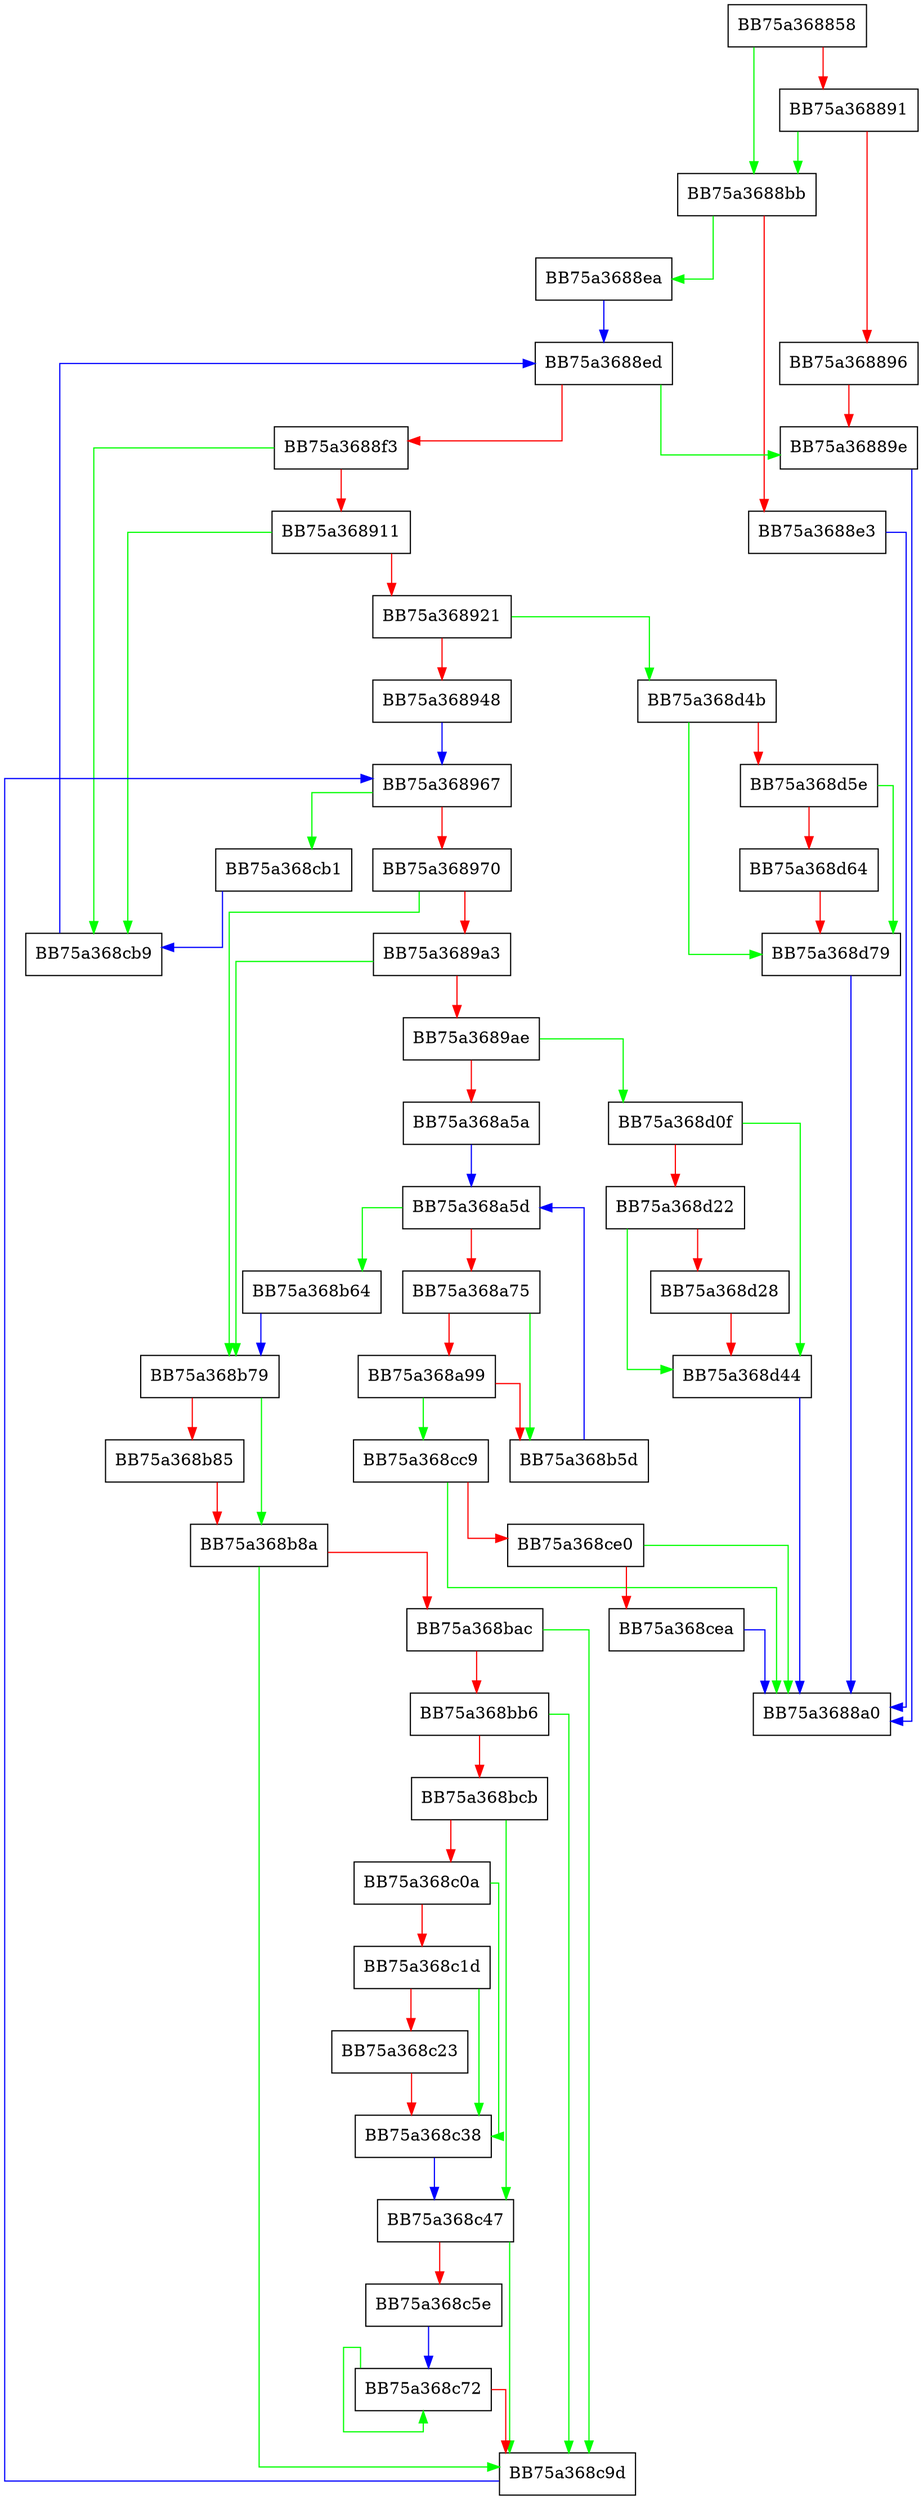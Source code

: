 digraph report_latent_threats {
  node [shape="box"];
  graph [splines=ortho];
  BB75a368858 -> BB75a3688bb [color="green"];
  BB75a368858 -> BB75a368891 [color="red"];
  BB75a368891 -> BB75a3688bb [color="green"];
  BB75a368891 -> BB75a368896 [color="red"];
  BB75a368896 -> BB75a36889e [color="red"];
  BB75a36889e -> BB75a3688a0 [color="blue"];
  BB75a3688bb -> BB75a3688ea [color="green"];
  BB75a3688bb -> BB75a3688e3 [color="red"];
  BB75a3688e3 -> BB75a3688a0 [color="blue"];
  BB75a3688ea -> BB75a3688ed [color="blue"];
  BB75a3688ed -> BB75a36889e [color="green"];
  BB75a3688ed -> BB75a3688f3 [color="red"];
  BB75a3688f3 -> BB75a368cb9 [color="green"];
  BB75a3688f3 -> BB75a368911 [color="red"];
  BB75a368911 -> BB75a368cb9 [color="green"];
  BB75a368911 -> BB75a368921 [color="red"];
  BB75a368921 -> BB75a368d4b [color="green"];
  BB75a368921 -> BB75a368948 [color="red"];
  BB75a368948 -> BB75a368967 [color="blue"];
  BB75a368967 -> BB75a368cb1 [color="green"];
  BB75a368967 -> BB75a368970 [color="red"];
  BB75a368970 -> BB75a368b79 [color="green"];
  BB75a368970 -> BB75a3689a3 [color="red"];
  BB75a3689a3 -> BB75a368b79 [color="green"];
  BB75a3689a3 -> BB75a3689ae [color="red"];
  BB75a3689ae -> BB75a368d0f [color="green"];
  BB75a3689ae -> BB75a368a5a [color="red"];
  BB75a368a5a -> BB75a368a5d [color="blue"];
  BB75a368a5d -> BB75a368b64 [color="green"];
  BB75a368a5d -> BB75a368a75 [color="red"];
  BB75a368a75 -> BB75a368b5d [color="green"];
  BB75a368a75 -> BB75a368a99 [color="red"];
  BB75a368a99 -> BB75a368cc9 [color="green"];
  BB75a368a99 -> BB75a368b5d [color="red"];
  BB75a368b5d -> BB75a368a5d [color="blue"];
  BB75a368b64 -> BB75a368b79 [color="blue"];
  BB75a368b79 -> BB75a368b8a [color="green"];
  BB75a368b79 -> BB75a368b85 [color="red"];
  BB75a368b85 -> BB75a368b8a [color="red"];
  BB75a368b8a -> BB75a368c9d [color="green"];
  BB75a368b8a -> BB75a368bac [color="red"];
  BB75a368bac -> BB75a368c9d [color="green"];
  BB75a368bac -> BB75a368bb6 [color="red"];
  BB75a368bb6 -> BB75a368c9d [color="green"];
  BB75a368bb6 -> BB75a368bcb [color="red"];
  BB75a368bcb -> BB75a368c47 [color="green"];
  BB75a368bcb -> BB75a368c0a [color="red"];
  BB75a368c0a -> BB75a368c38 [color="green"];
  BB75a368c0a -> BB75a368c1d [color="red"];
  BB75a368c1d -> BB75a368c38 [color="green"];
  BB75a368c1d -> BB75a368c23 [color="red"];
  BB75a368c23 -> BB75a368c38 [color="red"];
  BB75a368c38 -> BB75a368c47 [color="blue"];
  BB75a368c47 -> BB75a368c9d [color="green"];
  BB75a368c47 -> BB75a368c5e [color="red"];
  BB75a368c5e -> BB75a368c72 [color="blue"];
  BB75a368c72 -> BB75a368c72 [color="green"];
  BB75a368c72 -> BB75a368c9d [color="red"];
  BB75a368c9d -> BB75a368967 [color="blue"];
  BB75a368cb1 -> BB75a368cb9 [color="blue"];
  BB75a368cb9 -> BB75a3688ed [color="blue"];
  BB75a368cc9 -> BB75a3688a0 [color="green"];
  BB75a368cc9 -> BB75a368ce0 [color="red"];
  BB75a368ce0 -> BB75a3688a0 [color="green"];
  BB75a368ce0 -> BB75a368cea [color="red"];
  BB75a368cea -> BB75a3688a0 [color="blue"];
  BB75a368d0f -> BB75a368d44 [color="green"];
  BB75a368d0f -> BB75a368d22 [color="red"];
  BB75a368d22 -> BB75a368d44 [color="green"];
  BB75a368d22 -> BB75a368d28 [color="red"];
  BB75a368d28 -> BB75a368d44 [color="red"];
  BB75a368d44 -> BB75a3688a0 [color="blue"];
  BB75a368d4b -> BB75a368d79 [color="green"];
  BB75a368d4b -> BB75a368d5e [color="red"];
  BB75a368d5e -> BB75a368d79 [color="green"];
  BB75a368d5e -> BB75a368d64 [color="red"];
  BB75a368d64 -> BB75a368d79 [color="red"];
  BB75a368d79 -> BB75a3688a0 [color="blue"];
}